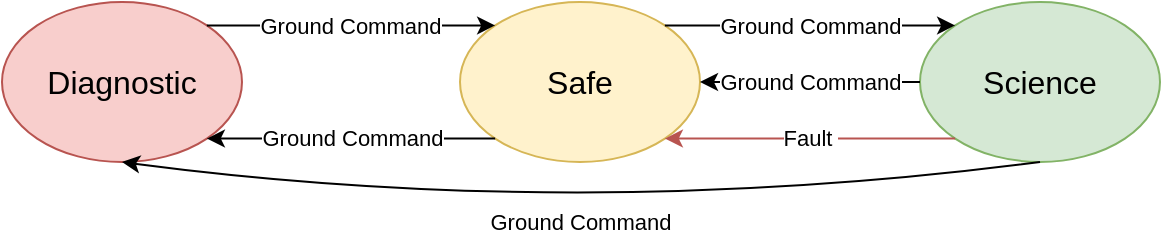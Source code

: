 <mxfile version="26.2.2">
  <diagram name="Page-1" id="VHbYTp0NC6XkVOALSvYX">
    <mxGraphModel dx="787" dy="1211" grid="1" gridSize="10" guides="1" tooltips="1" connect="1" arrows="1" fold="1" page="1" pageScale="1" pageWidth="850" pageHeight="1100" math="0" shadow="0">
      <root>
        <mxCell id="0" />
        <mxCell id="1" parent="0" />
        <mxCell id="Wu4sPdIvapGxWzZ9fyhN-1" value="Diagnostic" style="ellipse;whiteSpace=wrap;html=1;fillColor=#f8cecc;strokeColor=#b85450;fontSize=16;" vertex="1" parent="1">
          <mxGeometry x="151" y="330" width="120" height="80" as="geometry" />
        </mxCell>
        <mxCell id="Wu4sPdIvapGxWzZ9fyhN-2" value="Safe" style="ellipse;whiteSpace=wrap;html=1;fillColor=#fff2cc;strokeColor=#d6b656;fontSize=16;" vertex="1" parent="1">
          <mxGeometry x="380" y="330" width="120" height="80" as="geometry" />
        </mxCell>
        <mxCell id="Wu4sPdIvapGxWzZ9fyhN-3" value="Science" style="ellipse;whiteSpace=wrap;html=1;fillColor=#d5e8d4;strokeColor=#82b366;fontSize=16;" vertex="1" parent="1">
          <mxGeometry x="610" y="330" width="120" height="80" as="geometry" />
        </mxCell>
        <mxCell id="Wu4sPdIvapGxWzZ9fyhN-4" value="Ground Command" style="endArrow=classic;html=1;rounded=0;exitX=1;exitY=0;exitDx=0;exitDy=0;entryX=0;entryY=0;entryDx=0;entryDy=0;" edge="1" parent="1" source="Wu4sPdIvapGxWzZ9fyhN-1" target="Wu4sPdIvapGxWzZ9fyhN-2">
          <mxGeometry width="50" height="50" relative="1" as="geometry">
            <mxPoint x="380" y="640" as="sourcePoint" />
            <mxPoint x="430" y="590" as="targetPoint" />
          </mxGeometry>
        </mxCell>
        <mxCell id="Wu4sPdIvapGxWzZ9fyhN-5" value="Ground Command" style="endArrow=classic;html=1;rounded=0;exitX=1;exitY=0;exitDx=0;exitDy=0;entryX=0;entryY=0;entryDx=0;entryDy=0;" edge="1" parent="1" source="Wu4sPdIvapGxWzZ9fyhN-2" target="Wu4sPdIvapGxWzZ9fyhN-3">
          <mxGeometry width="50" height="50" relative="1" as="geometry">
            <mxPoint x="302" y="352" as="sourcePoint" />
            <mxPoint x="408" y="352" as="targetPoint" />
          </mxGeometry>
        </mxCell>
        <mxCell id="Wu4sPdIvapGxWzZ9fyhN-6" value="&lt;div&gt;Fault&amp;nbsp;&lt;/div&gt;" style="endArrow=classic;html=1;rounded=0;exitX=0;exitY=1;exitDx=0;exitDy=0;entryX=1;entryY=1;entryDx=0;entryDy=0;fillColor=#f8cecc;strokeColor=#b85450;" edge="1" parent="1" source="Wu4sPdIvapGxWzZ9fyhN-3" target="Wu4sPdIvapGxWzZ9fyhN-2">
          <mxGeometry width="50" height="50" relative="1" as="geometry">
            <mxPoint x="492" y="352" as="sourcePoint" />
            <mxPoint x="598" y="352" as="targetPoint" />
          </mxGeometry>
        </mxCell>
        <mxCell id="Wu4sPdIvapGxWzZ9fyhN-7" value="Ground Command" style="endArrow=classic;html=1;rounded=0;exitX=0;exitY=1;exitDx=0;exitDy=0;entryX=1;entryY=1;entryDx=0;entryDy=0;" edge="1" parent="1" source="Wu4sPdIvapGxWzZ9fyhN-2" target="Wu4sPdIvapGxWzZ9fyhN-1">
          <mxGeometry width="50" height="50" relative="1" as="geometry">
            <mxPoint x="416" y="460" as="sourcePoint" />
            <mxPoint x="310" y="460" as="targetPoint" />
          </mxGeometry>
        </mxCell>
        <mxCell id="Wu4sPdIvapGxWzZ9fyhN-8" value="Ground Command" style="curved=1;endArrow=classic;html=1;rounded=0;exitX=0.5;exitY=1;exitDx=0;exitDy=0;entryX=0.5;entryY=1;entryDx=0;entryDy=0;" edge="1" parent="1" source="Wu4sPdIvapGxWzZ9fyhN-3" target="Wu4sPdIvapGxWzZ9fyhN-1">
          <mxGeometry width="50" height="50" relative="1" as="geometry">
            <mxPoint x="380" y="640" as="sourcePoint" />
            <mxPoint x="430" y="590" as="targetPoint" />
            <Array as="points">
              <mxPoint x="440" y="440" />
            </Array>
          </mxGeometry>
        </mxCell>
        <mxCell id="Wu4sPdIvapGxWzZ9fyhN-10" value="Ground Command" style="endArrow=classic;html=1;rounded=0;exitX=0;exitY=0.5;exitDx=0;exitDy=0;entryX=1;entryY=0.5;entryDx=0;entryDy=0;" edge="1" parent="1" source="Wu4sPdIvapGxWzZ9fyhN-3" target="Wu4sPdIvapGxWzZ9fyhN-2">
          <mxGeometry width="50" height="50" relative="1" as="geometry">
            <mxPoint x="492" y="352" as="sourcePoint" />
            <mxPoint x="628" y="352" as="targetPoint" />
          </mxGeometry>
        </mxCell>
      </root>
    </mxGraphModel>
  </diagram>
</mxfile>
